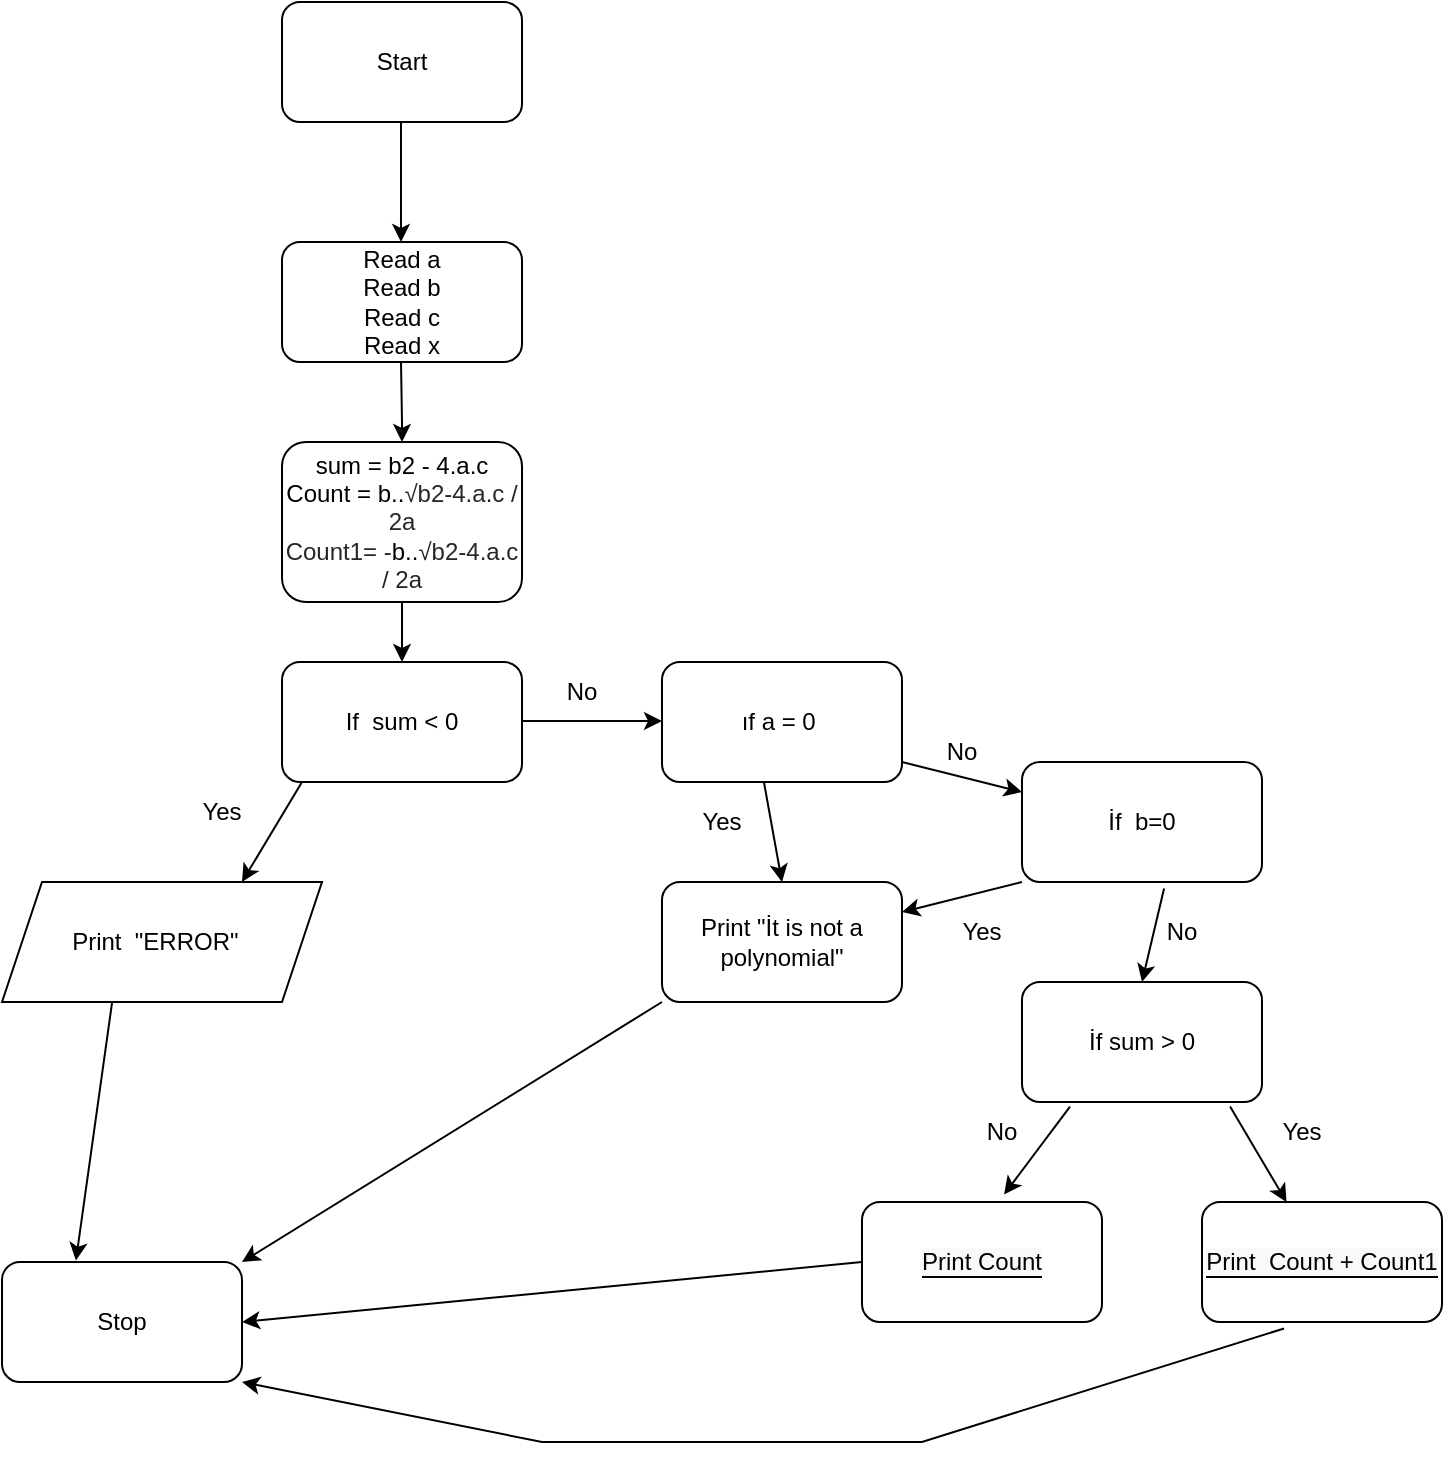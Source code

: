 <mxfile version="15.6.2" type="device"><diagram id="EV86mk1PAatEvUBDKGkD" name="Page-1"><mxGraphModel dx="1422" dy="727" grid="1" gridSize="10" guides="1" tooltips="1" connect="1" arrows="1" fold="1" page="1" pageScale="1" pageWidth="827" pageHeight="1169" math="0" shadow="0"><root><mxCell id="0"/><mxCell id="1" parent="0"/><mxCell id="aWt0cM9ADZagKu85yA8u-1" value="Start" style="rounded=1;whiteSpace=wrap;html=1;" parent="1" vertex="1"><mxGeometry x="180" y="10" width="120" height="60" as="geometry"/></mxCell><mxCell id="aWt0cM9ADZagKu85yA8u-3" value="Stop" style="rounded=1;whiteSpace=wrap;html=1;" parent="1" vertex="1"><mxGeometry x="40" y="640" width="120" height="60" as="geometry"/></mxCell><mxCell id="aWt0cM9ADZagKu85yA8u-4" value="Read a&lt;br&gt;Read b&lt;br&gt;Read c&lt;br&gt;Read x" style="rounded=1;whiteSpace=wrap;html=1;" parent="1" vertex="1"><mxGeometry x="180" y="130" width="120" height="60" as="geometry"/></mxCell><mxCell id="aWt0cM9ADZagKu85yA8u-5" value="sum = b2 - 4.a.c&lt;br&gt;Count = b..&lt;span style=&quot;color: rgb(38 , 38 , 38) ; font-family: &amp;#34;helvetica&amp;#34; , &amp;#34;arial&amp;#34; ; background-color: rgb(255 , 255 , 255)&quot;&gt;√b2-4.a.c / 2a&lt;br&gt;Count1= -&lt;/span&gt;b..&lt;span style=&quot;color: rgb(38 , 38 , 38) ; font-family: &amp;#34;helvetica&amp;#34; , &amp;#34;arial&amp;#34; ; background-color: rgb(255 , 255 , 255)&quot;&gt;√b2-4.a.c / 2a&lt;/span&gt;" style="rounded=1;whiteSpace=wrap;html=1;" parent="1" vertex="1"><mxGeometry x="180" y="230" width="120" height="80" as="geometry"/></mxCell><mxCell id="aWt0cM9ADZagKu85yA8u-10" value="Yes&lt;span style=&quot;color: rgba(0 , 0 , 0 , 0) ; font-family: monospace ; font-size: 0px&quot;&gt;%3CmxGraphModel%3E%3Croot%3E%3CmxCell%20id%3D%220%22%2F%3E%3CmxCell%20id%3D%221%22%20parent%3D%220%22%2F%3E%3CmxCell%20id%3D%222%22%20value%3D%22%22%20style%3D%22endArrow%3Dclassic%3Bhtml%3D1%3Brounded%3D0%3B%22%20edge%3D%221%22%20parent%3D%221%22%3E%3CmxGeometry%20width%3D%2250%22%20height%3D%2250%22%20relative%3D%221%22%20as%3D%22geometry%22%3E%3CmxPoint%20x%3D%22240%22%20y%3D%22300%22%20as%3D%22sourcePoint%22%2F%3E%3CmxPoint%20x%3D%22200%22%20y%3D%22350%22%20as%3D%22targetPoint%22%2F%3E%3C%2FmxGeometry%3E%3C%2FmxCell%3E%3C%2Froot%3E%3C%2FmxGraphModel%3E&lt;/span&gt;" style="text;html=1;strokeColor=none;fillColor=none;align=center;verticalAlign=middle;whiteSpace=wrap;rounded=0;" parent="1" vertex="1"><mxGeometry x="120" y="400" width="60" height="30" as="geometry"/></mxCell><mxCell id="aWt0cM9ADZagKu85yA8u-11" value="No&lt;br&gt;" style="text;html=1;strokeColor=none;fillColor=none;align=center;verticalAlign=middle;whiteSpace=wrap;rounded=0;" parent="1" vertex="1"><mxGeometry x="300" y="340" width="60" height="30" as="geometry"/></mxCell><mxCell id="aWt0cM9ADZagKu85yA8u-14" value="" style="endArrow=classic;html=1;rounded=0;entryX=0.308;entryY=-0.012;entryDx=0;entryDy=0;entryPerimeter=0;exitX=0.344;exitY=1.004;exitDx=0;exitDy=0;exitPerimeter=0;" parent="1" target="aWt0cM9ADZagKu85yA8u-3" edge="1" source="q7bNpME4V6iKGXPXi4U3-3"><mxGeometry width="50" height="50" relative="1" as="geometry"><mxPoint x="120" y="550" as="sourcePoint"/><mxPoint x="220" y="540" as="targetPoint"/></mxGeometry></mxCell><mxCell id="aWt0cM9ADZagKu85yA8u-16" value="" style="endArrow=classic;html=1;rounded=0;" parent="1" edge="1"><mxGeometry width="50" height="50" relative="1" as="geometry"><mxPoint x="239.5" y="70" as="sourcePoint"/><mxPoint x="239.5" y="130" as="targetPoint"/></mxGeometry></mxCell><mxCell id="aWt0cM9ADZagKu85yA8u-17" value="" style="endArrow=classic;html=1;rounded=0;" parent="1" edge="1"><mxGeometry width="50" height="50" relative="1" as="geometry"><mxPoint x="239.5" y="190" as="sourcePoint"/><mxPoint x="240" y="230" as="targetPoint"/><Array as="points"><mxPoint x="240" y="220"/></Array></mxGeometry></mxCell><mxCell id="q7bNpME4V6iKGXPXi4U3-1" value="If&amp;nbsp; sum &amp;lt; 0" style="rounded=1;whiteSpace=wrap;html=1;" vertex="1" parent="1"><mxGeometry x="180" y="340" width="120" height="60" as="geometry"/></mxCell><mxCell id="q7bNpME4V6iKGXPXi4U3-2" value="" style="endArrow=classic;html=1;rounded=0;" edge="1" parent="1"><mxGeometry width="50" height="50" relative="1" as="geometry"><mxPoint x="190" y="400" as="sourcePoint"/><mxPoint x="160" y="450" as="targetPoint"/></mxGeometry></mxCell><mxCell id="q7bNpME4V6iKGXPXi4U3-3" value="Print&amp;nbsp; &quot;ERROR&quot;&amp;nbsp;&amp;nbsp;" style="shape=parallelogram;perimeter=parallelogramPerimeter;whiteSpace=wrap;html=1;fixedSize=1;" vertex="1" parent="1"><mxGeometry x="40" y="450" width="160" height="60" as="geometry"/></mxCell><mxCell id="q7bNpME4V6iKGXPXi4U3-4" value="" style="endArrow=classic;html=1;rounded=0;" edge="1" parent="1"><mxGeometry width="50" height="50" relative="1" as="geometry"><mxPoint x="300" y="369.5" as="sourcePoint"/><mxPoint x="370" y="369.5" as="targetPoint"/></mxGeometry></mxCell><mxCell id="q7bNpME4V6iKGXPXi4U3-5" value="ıf a = 0&amp;nbsp;" style="rounded=1;whiteSpace=wrap;html=1;" vertex="1" parent="1"><mxGeometry x="370" y="340" width="120" height="60" as="geometry"/></mxCell><mxCell id="q7bNpME4V6iKGXPXi4U3-6" value="" style="endArrow=classic;html=1;rounded=0;exitX=0.425;exitY=1.004;exitDx=0;exitDy=0;exitPerimeter=0;entryX=0.5;entryY=0;entryDx=0;entryDy=0;" edge="1" parent="1" source="q7bNpME4V6iKGXPXi4U3-5" target="q7bNpME4V6iKGXPXi4U3-7"><mxGeometry width="50" height="50" relative="1" as="geometry"><mxPoint x="400" y="445" as="sourcePoint"/><mxPoint x="390" y="530" as="targetPoint"/></mxGeometry></mxCell><mxCell id="q7bNpME4V6iKGXPXi4U3-7" value="Print &quot;İt is not a polynomial&quot;" style="rounded=1;whiteSpace=wrap;html=1;" vertex="1" parent="1"><mxGeometry x="370" y="450" width="120" height="60" as="geometry"/></mxCell><mxCell id="q7bNpME4V6iKGXPXi4U3-8" value="Yes&lt;span style=&quot;color: rgba(0 , 0 , 0 , 0) ; font-family: monospace ; font-size: 0px&quot;&gt;%3CmxGraphModel%3E%3Croot%3E%3CmxCell%20id%3D%220%22%2F%3E%3CmxCell%20id%3D%221%22%20parent%3D%220%22%2F%3E%3CmxCell%20id%3D%222%22%20value%3D%22%22%20style%3D%22endArrow%3Dclassic%3Bhtml%3D1%3Brounded%3D0%3B%22%20edge%3D%221%22%20parent%3D%221%22%3E%3CmxGeometry%20width%3D%2250%22%20height%3D%2250%22%20relative%3D%221%22%20as%3D%22geometry%22%3E%3CmxPoint%20x%3D%22240%22%20y%3D%22300%22%20as%3D%22sourcePoint%22%2F%3E%3CmxPoint%20x%3D%22200%22%20y%3D%22350%22%20as%3D%22targetPoint%22%2F%3E%3C%2FmxGeometry%3E%3C%2FmxCell%3E%3C%2Froot%3E%3C%2FmxGraphModel%3E&lt;/span&gt;" style="text;html=1;strokeColor=none;fillColor=none;align=center;verticalAlign=middle;whiteSpace=wrap;rounded=0;" vertex="1" parent="1"><mxGeometry x="370" y="405" width="60" height="30" as="geometry"/></mxCell><mxCell id="q7bNpME4V6iKGXPXi4U3-9" value="No&lt;br&gt;" style="text;html=1;strokeColor=none;fillColor=none;align=center;verticalAlign=middle;whiteSpace=wrap;rounded=0;" vertex="1" parent="1"><mxGeometry x="490" y="370" width="60" height="30" as="geometry"/></mxCell><mxCell id="q7bNpME4V6iKGXPXi4U3-10" value="" style="endArrow=classic;html=1;rounded=0;entryX=0;entryY=0.25;entryDx=0;entryDy=0;" edge="1" parent="1" target="q7bNpME4V6iKGXPXi4U3-11"><mxGeometry width="50" height="50" relative="1" as="geometry"><mxPoint x="490" y="390" as="sourcePoint"/><mxPoint x="540" y="420" as="targetPoint"/></mxGeometry></mxCell><mxCell id="q7bNpME4V6iKGXPXi4U3-11" value="İf&amp;nbsp; b=0" style="rounded=1;whiteSpace=wrap;html=1;" vertex="1" parent="1"><mxGeometry x="550" y="390" width="120" height="60" as="geometry"/></mxCell><mxCell id="q7bNpME4V6iKGXPXi4U3-12" value="" style="endArrow=classic;html=1;rounded=0;entryX=1;entryY=0.25;entryDx=0;entryDy=0;exitX=0;exitY=1;exitDx=0;exitDy=0;" edge="1" parent="1" source="q7bNpME4V6iKGXPXi4U3-11" target="q7bNpME4V6iKGXPXi4U3-7"><mxGeometry width="50" height="50" relative="1" as="geometry"><mxPoint x="609.5" y="395" as="sourcePoint"/><mxPoint x="609.5" y="345" as="targetPoint"/></mxGeometry></mxCell><mxCell id="q7bNpME4V6iKGXPXi4U3-13" value="Yes&lt;span style=&quot;color: rgba(0 , 0 , 0 , 0) ; font-family: monospace ; font-size: 0px&quot;&gt;%3CmxGraphModel%3E%3Croot%3E%3CmxCell%20id%3D%220%22%2F%3E%3CmxCell%20id%3D%221%22%20parent%3D%220%22%2F%3E%3CmxCell%20id%3D%222%22%20value%3D%22%22%20style%3D%22endArrow%3Dclassic%3Bhtml%3D1%3Brounded%3D0%3B%22%20edge%3D%221%22%20parent%3D%221%22%3E%3CmxGeometry%20width%3D%2250%22%20height%3D%2250%22%20relative%3D%221%22%20as%3D%22geometry%22%3E%3CmxPoint%20x%3D%22240%22%20y%3D%22300%22%20as%3D%22sourcePoint%22%2F%3E%3CmxPoint%20x%3D%22200%22%20y%3D%22350%22%20as%3D%22targetPoint%22%2F%3E%3C%2FmxGeometry%3E%3C%2FmxCell%3E%3C%2Froot%3E%3C%2FmxGraphModel%3E&lt;/span&gt;" style="text;html=1;strokeColor=none;fillColor=none;align=center;verticalAlign=middle;whiteSpace=wrap;rounded=0;" vertex="1" parent="1"><mxGeometry x="500" y="460" width="60" height="30" as="geometry"/></mxCell><mxCell id="q7bNpME4V6iKGXPXi4U3-14" value="No&lt;br&gt;" style="text;html=1;strokeColor=none;fillColor=none;align=center;verticalAlign=middle;whiteSpace=wrap;rounded=0;" vertex="1" parent="1"><mxGeometry x="600" y="460" width="60" height="30" as="geometry"/></mxCell><mxCell id="q7bNpME4V6iKGXPXi4U3-15" value="" style="endArrow=classic;html=1;rounded=0;entryX=0.5;entryY=0;entryDx=0;entryDy=0;exitX=0.592;exitY=1.054;exitDx=0;exitDy=0;exitPerimeter=0;" edge="1" parent="1" source="q7bNpME4V6iKGXPXi4U3-11" target="q7bNpME4V6iKGXPXi4U3-16"><mxGeometry width="50" height="50" relative="1" as="geometry"><mxPoint x="609.5" y="455" as="sourcePoint"/><mxPoint x="610" y="495" as="targetPoint"/></mxGeometry></mxCell><mxCell id="q7bNpME4V6iKGXPXi4U3-16" value="İf sum &amp;gt; 0" style="rounded=1;whiteSpace=wrap;html=1;" vertex="1" parent="1"><mxGeometry x="550" y="500" width="120" height="60" as="geometry"/></mxCell><mxCell id="q7bNpME4V6iKGXPXi4U3-19" value="" style="endArrow=classic;html=1;rounded=0;fontSize=12;fontColor=#FFFFFF;exitX=0.867;exitY=1.038;exitDx=0;exitDy=0;exitPerimeter=0;" edge="1" parent="1" source="q7bNpME4V6iKGXPXi4U3-16" target="q7bNpME4V6iKGXPXi4U3-20"><mxGeometry width="50" height="50" relative="1" as="geometry"><mxPoint x="710" y="660" as="sourcePoint"/><mxPoint x="729.5" y="750" as="targetPoint"/></mxGeometry></mxCell><mxCell id="q7bNpME4V6iKGXPXi4U3-20" value="&lt;font color=&quot;#000000&quot;&gt;&lt;span style=&quot;background-color: rgb(248 , 249 , 250)&quot;&gt;Print&amp;nbsp; Count + Count1&lt;br&gt;&lt;/span&gt;&lt;/font&gt;" style="rounded=1;whiteSpace=wrap;html=1;labelBackgroundColor=#000000;fontSize=12;fontColor=#FFFFFF;" vertex="1" parent="1"><mxGeometry x="640" y="610" width="120" height="60" as="geometry"/></mxCell><mxCell id="q7bNpME4V6iKGXPXi4U3-22" value="&lt;font color=&quot;#000000&quot;&gt;&lt;span style=&quot;background-color: rgb(248 , 249 , 250)&quot;&gt;Print Count&lt;/span&gt;&lt;/font&gt;" style="rounded=1;whiteSpace=wrap;html=1;labelBackgroundColor=#000000;fontSize=12;fontColor=#FFFFFF;" vertex="1" parent="1"><mxGeometry x="470" y="610" width="120" height="60" as="geometry"/></mxCell><mxCell id="q7bNpME4V6iKGXPXi4U3-24" value="Yes&lt;span style=&quot;color: rgba(0 , 0 , 0 , 0) ; font-family: monospace ; font-size: 0px&quot;&gt;%3CmxGraphModel%3E%3Croot%3E%3CmxCell%20id%3D%220%22%2F%3E%3CmxCell%20id%3D%221%22%20parent%3D%220%22%2F%3E%3CmxCell%20id%3D%222%22%20value%3D%22%22%20style%3D%22endArrow%3Dclassic%3Bhtml%3D1%3Brounded%3D0%3B%22%20edge%3D%221%22%20parent%3D%221%22%3E%3CmxGeometry%20width%3D%2250%22%20height%3D%2250%22%20relative%3D%221%22%20as%3D%22geometry%22%3E%3CmxPoint%20x%3D%22240%22%20y%3D%22300%22%20as%3D%22sourcePoint%22%2F%3E%3CmxPoint%20x%3D%22200%22%20y%3D%22350%22%20as%3D%22targetPoint%22%2F%3E%3C%2FmxGeometry%3E%3C%2FmxCell%3E%3C%2Froot%3E%3C%2FmxGraphModel%3E&lt;/span&gt;" style="text;html=1;strokeColor=none;fillColor=none;align=center;verticalAlign=middle;whiteSpace=wrap;rounded=0;" vertex="1" parent="1"><mxGeometry x="660" y="560" width="60" height="30" as="geometry"/></mxCell><mxCell id="q7bNpME4V6iKGXPXi4U3-27" value="" style="endArrow=classic;html=1;rounded=0;exitX=0.2;exitY=1.038;exitDx=0;exitDy=0;exitPerimeter=0;entryX=0.592;entryY=-0.062;entryDx=0;entryDy=0;entryPerimeter=0;" edge="1" parent="1" source="q7bNpME4V6iKGXPXi4U3-16" target="q7bNpME4V6iKGXPXi4U3-22"><mxGeometry width="50" height="50" relative="1" as="geometry"><mxPoint x="560" y="560" as="sourcePoint"/><mxPoint x="560.5" y="600" as="targetPoint"/></mxGeometry></mxCell><mxCell id="q7bNpME4V6iKGXPXi4U3-30" value="No&lt;br&gt;" style="text;html=1;strokeColor=none;fillColor=none;align=center;verticalAlign=middle;whiteSpace=wrap;rounded=0;" vertex="1" parent="1"><mxGeometry x="510" y="560" width="60" height="30" as="geometry"/></mxCell><mxCell id="q7bNpME4V6iKGXPXi4U3-31" value="" style="endArrow=classic;html=1;rounded=0;fontSize=12;fontColor=#FFFFFF;entryX=1;entryY=0;entryDx=0;entryDy=0;exitX=0;exitY=1;exitDx=0;exitDy=0;" edge="1" parent="1" source="q7bNpME4V6iKGXPXi4U3-7" target="aWt0cM9ADZagKu85yA8u-3"><mxGeometry width="50" height="50" relative="1" as="geometry"><mxPoint x="390" y="570" as="sourcePoint"/><mxPoint x="440" y="520" as="targetPoint"/></mxGeometry></mxCell><mxCell id="q7bNpME4V6iKGXPXi4U3-32" value="" style="endArrow=classic;html=1;rounded=0;fontSize=12;fontColor=#FFFFFF;entryX=1;entryY=0.5;entryDx=0;entryDy=0;exitX=0;exitY=0.5;exitDx=0;exitDy=0;" edge="1" parent="1" source="q7bNpME4V6iKGXPXi4U3-22" target="aWt0cM9ADZagKu85yA8u-3"><mxGeometry width="50" height="50" relative="1" as="geometry"><mxPoint x="390" y="570" as="sourcePoint"/><mxPoint x="440" y="520" as="targetPoint"/></mxGeometry></mxCell><mxCell id="q7bNpME4V6iKGXPXi4U3-33" value="" style="endArrow=classic;html=1;rounded=0;fontSize=12;fontColor=#FFFFFF;entryX=0.5;entryY=0;entryDx=0;entryDy=0;exitX=0.5;exitY=1;exitDx=0;exitDy=0;" edge="1" parent="1" source="aWt0cM9ADZagKu85yA8u-5" target="q7bNpME4V6iKGXPXi4U3-1"><mxGeometry width="50" height="50" relative="1" as="geometry"><mxPoint x="80" y="350" as="sourcePoint"/><mxPoint x="130" y="300" as="targetPoint"/></mxGeometry></mxCell><mxCell id="q7bNpME4V6iKGXPXi4U3-35" value="" style="endArrow=classic;html=1;rounded=0;fontSize=12;fontColor=#FFFFFF;entryX=1;entryY=1;entryDx=0;entryDy=0;exitX=0.342;exitY=1.054;exitDx=0;exitDy=0;exitPerimeter=0;" edge="1" parent="1" source="q7bNpME4V6iKGXPXi4U3-20" target="aWt0cM9ADZagKu85yA8u-3"><mxGeometry width="50" height="50" relative="1" as="geometry"><mxPoint x="710" y="770" as="sourcePoint"/><mxPoint x="440" y="520" as="targetPoint"/><Array as="points"><mxPoint x="500" y="730"/><mxPoint x="310" y="730"/></Array></mxGeometry></mxCell></root></mxGraphModel></diagram></mxfile>